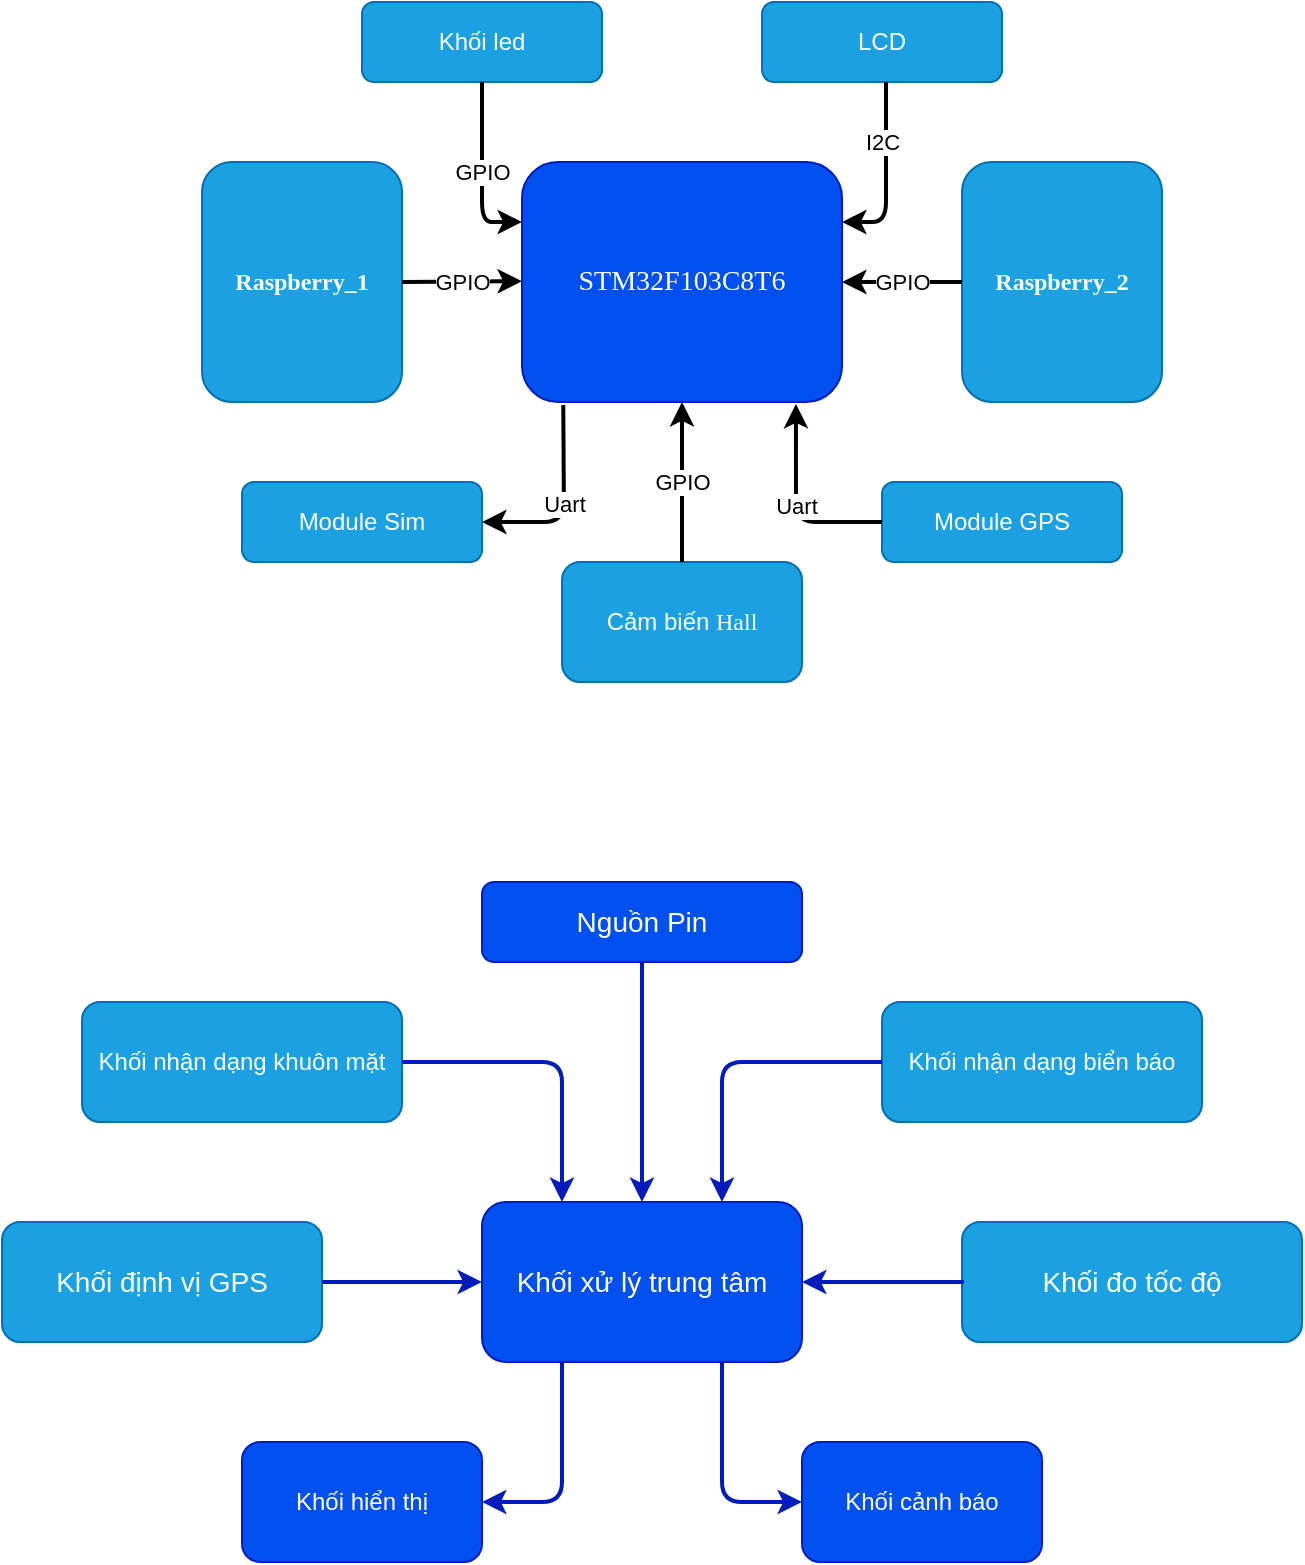 <mxfile version="14.8.5" type="github" pages="4">
  <diagram id="9qe1KoFlNiDRj9Q3gKfL" name="Page-1">
    <mxGraphModel dx="1006" dy="506" grid="0" gridSize="10" guides="1" tooltips="1" connect="1" arrows="1" fold="1" page="1" pageScale="1" pageWidth="850" pageHeight="1100" math="0" shadow="0">
      <root>
        <mxCell id="0" />
        <mxCell id="1" parent="0" />
        <mxCell id="V_kkH72xgpmKXkQYjctT-2" value="&lt;font style=&quot;font-size: 14px&quot;&gt;Nguồn Pin&lt;/font&gt;" style="rounded=1;whiteSpace=wrap;html=1;fillColor=#0050ef;strokeColor=#001DBC;fontColor=#ffffff;" parent="1" vertex="1">
          <mxGeometry x="320" y="520" width="160" height="40" as="geometry" />
        </mxCell>
        <mxCell id="V_kkH72xgpmKXkQYjctT-3" value="&lt;font style=&quot;font-size: 14px&quot;&gt;Khối xử lý &lt;font style=&quot;font-size: 14px&quot;&gt;trung &lt;/font&gt;tâm&lt;/font&gt;" style="rounded=1;whiteSpace=wrap;html=1;fillColor=#0050ef;strokeColor=#001DBC;fontColor=#ffffff;" parent="1" vertex="1">
          <mxGeometry x="320" y="680" width="160" height="80" as="geometry" />
        </mxCell>
        <mxCell id="V_kkH72xgpmKXkQYjctT-4" value="Khối nhận dạng biển báo" style="rounded=1;whiteSpace=wrap;html=1;fillColor=#1ba1e2;strokeColor=#006EAF;fontColor=#ffffff;" parent="1" vertex="1">
          <mxGeometry x="520" y="580" width="160" height="60" as="geometry" />
        </mxCell>
        <mxCell id="V_kkH72xgpmKXkQYjctT-5" value="Khối nhận dạng khuôn mặt" style="rounded=1;whiteSpace=wrap;html=1;fillColor=#1ba1e2;strokeColor=#006EAF;fontColor=#ffffff;" parent="1" vertex="1">
          <mxGeometry x="120" y="580" width="160" height="60" as="geometry" />
        </mxCell>
        <mxCell id="V_kkH72xgpmKXkQYjctT-6" value="&lt;font style=&quot;font-size: 14px&quot;&gt;Khối định vị GPS&lt;/font&gt;" style="rounded=1;whiteSpace=wrap;html=1;fillColor=#1ba1e2;strokeColor=#006EAF;fontColor=#ffffff;" parent="1" vertex="1">
          <mxGeometry x="80" y="690" width="160" height="60" as="geometry" />
        </mxCell>
        <mxCell id="V_kkH72xgpmKXkQYjctT-7" value="&lt;font style=&quot;font-size: 14px&quot;&gt;Khối đo &lt;font style=&quot;font-size: 14px&quot;&gt;tốc &lt;/font&gt;độ&lt;/font&gt;" style="rounded=1;whiteSpace=wrap;html=1;fillColor=#1ba1e2;strokeColor=#006EAF;fontColor=#ffffff;" parent="1" vertex="1">
          <mxGeometry x="560" y="690" width="170" height="60" as="geometry" />
        </mxCell>
        <mxCell id="V_kkH72xgpmKXkQYjctT-8" value="" style="endArrow=classic;html=1;fillColor=#0050ef;strokeColor=#001DBC;strokeWidth=2;entryX=0.5;entryY=0;entryDx=0;entryDy=0;exitX=0.5;exitY=1;exitDx=0;exitDy=0;" parent="1" source="V_kkH72xgpmKXkQYjctT-2" target="V_kkH72xgpmKXkQYjctT-3" edge="1">
          <mxGeometry width="50" height="50" relative="1" as="geometry">
            <mxPoint x="375" y="640" as="sourcePoint" />
            <mxPoint x="425" y="590" as="targetPoint" />
          </mxGeometry>
        </mxCell>
        <mxCell id="V_kkH72xgpmKXkQYjctT-10" value="" style="edgeStyle=segmentEdgeStyle;endArrow=classic;html=1;strokeWidth=2;fillColor=#0050ef;strokeColor=#001DBC;entryX=0.25;entryY=0;entryDx=0;entryDy=0;exitX=1;exitY=0.5;exitDx=0;exitDy=0;" parent="1" source="V_kkH72xgpmKXkQYjctT-5" target="V_kkH72xgpmKXkQYjctT-3" edge="1">
          <mxGeometry width="50" height="50" relative="1" as="geometry">
            <mxPoint x="290" y="630" as="sourcePoint" />
            <mxPoint x="340" y="580" as="targetPoint" />
            <Array as="points">
              <mxPoint x="360" y="610" />
            </Array>
          </mxGeometry>
        </mxCell>
        <mxCell id="V_kkH72xgpmKXkQYjctT-11" value="" style="edgeStyle=segmentEdgeStyle;endArrow=classic;html=1;strokeWidth=2;fillColor=#0050ef;strokeColor=#001DBC;entryX=0.75;entryY=0;entryDx=0;entryDy=0;exitX=0;exitY=0.5;exitDx=0;exitDy=0;" parent="1" source="V_kkH72xgpmKXkQYjctT-4" target="V_kkH72xgpmKXkQYjctT-3" edge="1">
          <mxGeometry width="50" height="50" relative="1" as="geometry">
            <mxPoint x="420" y="609.5" as="sourcePoint" />
            <mxPoint x="420" y="609.5" as="targetPoint" />
            <Array as="points">
              <mxPoint x="440" y="610" />
            </Array>
          </mxGeometry>
        </mxCell>
        <mxCell id="V_kkH72xgpmKXkQYjctT-19" value="" style="endArrow=classic;html=1;strokeWidth=2;entryX=0;entryY=0.5;entryDx=0;entryDy=0;fillColor=#0050ef;strokeColor=#001DBC;" parent="1" target="V_kkH72xgpmKXkQYjctT-3" edge="1">
          <mxGeometry width="50" height="50" relative="1" as="geometry">
            <mxPoint x="240" y="720" as="sourcePoint" />
            <mxPoint x="280" y="790" as="targetPoint" />
          </mxGeometry>
        </mxCell>
        <mxCell id="V_kkH72xgpmKXkQYjctT-20" value="" style="endArrow=classic;html=1;strokeWidth=2;entryX=1;entryY=0.5;entryDx=0;entryDy=0;fillColor=#0050ef;strokeColor=#001DBC;" parent="1" target="V_kkH72xgpmKXkQYjctT-3" edge="1">
          <mxGeometry width="50" height="50" relative="1" as="geometry">
            <mxPoint x="561" y="720" as="sourcePoint" />
            <mxPoint x="400" y="690" as="targetPoint" />
          </mxGeometry>
        </mxCell>
        <mxCell id="V_kkH72xgpmKXkQYjctT-21" value="Khối hiển thị" style="rounded=1;whiteSpace=wrap;html=1;fillColor=#0050ef;strokeColor=#001DBC;fontColor=#ffffff;" parent="1" vertex="1">
          <mxGeometry x="200" y="800" width="120" height="60" as="geometry" />
        </mxCell>
        <mxCell id="V_kkH72xgpmKXkQYjctT-22" value="Khối cảnh báo" style="rounded=1;whiteSpace=wrap;html=1;fillColor=#0050ef;strokeColor=#001DBC;fontColor=#ffffff;" parent="1" vertex="1">
          <mxGeometry x="480" y="800" width="120" height="60" as="geometry" />
        </mxCell>
        <mxCell id="V_kkH72xgpmKXkQYjctT-23" value="" style="edgeStyle=segmentEdgeStyle;endArrow=classic;html=1;strokeWidth=2;exitX=0.25;exitY=1;exitDx=0;exitDy=0;fillColor=#0050ef;strokeColor=#001DBC;entryX=1;entryY=0.5;entryDx=0;entryDy=0;" parent="1" source="V_kkH72xgpmKXkQYjctT-3" target="V_kkH72xgpmKXkQYjctT-21" edge="1">
          <mxGeometry width="50" height="50" relative="1" as="geometry">
            <mxPoint x="340" y="820" as="sourcePoint" />
            <mxPoint x="320" y="850" as="targetPoint" />
            <Array as="points">
              <mxPoint x="360" y="830" />
            </Array>
          </mxGeometry>
        </mxCell>
        <mxCell id="V_kkH72xgpmKXkQYjctT-24" value="" style="edgeStyle=segmentEdgeStyle;endArrow=classic;html=1;strokeWidth=2;exitX=0.25;exitY=1;exitDx=0;exitDy=0;fillColor=#0050ef;strokeColor=#001DBC;entryX=0;entryY=0.5;entryDx=0;entryDy=0;" parent="1" target="V_kkH72xgpmKXkQYjctT-22" edge="1">
          <mxGeometry width="50" height="50" relative="1" as="geometry">
            <mxPoint x="440" y="760" as="sourcePoint" />
            <mxPoint x="400" y="850" as="targetPoint" />
            <Array as="points">
              <mxPoint x="440" y="830" />
            </Array>
          </mxGeometry>
        </mxCell>
        <mxCell id="V_kkH72xgpmKXkQYjctT-33" value="&lt;font style=&quot;font-size: 14px&quot; face=&quot;Times New Roman&quot;&gt;STM32F103C8T6&lt;/font&gt;" style="rounded=1;whiteSpace=wrap;html=1;fillColor=#0050ef;strokeColor=#001DBC;fontColor=#ffffff;" parent="1" vertex="1">
          <mxGeometry x="340" y="160" width="160" height="120" as="geometry" />
        </mxCell>
        <mxCell id="V_kkH72xgpmKXkQYjctT-92" value="&lt;b&gt;&lt;font face=&quot;Times New Roman&quot; color=&quot;#FFFFFF&quot;&gt;Raspberry_1&lt;/font&gt;&lt;/b&gt;" style="rounded=1;whiteSpace=wrap;html=1;fillColor=#1ba1e2;strokeColor=#006EAF;fontColor=#ffffff;" parent="1" vertex="1">
          <mxGeometry x="180" y="160" width="100" height="120" as="geometry" />
        </mxCell>
        <mxCell id="V_kkH72xgpmKXkQYjctT-93" value="&lt;b&gt;&lt;font face=&quot;Times New Roman&quot; color=&quot;#FFFFFF&quot;&gt;Raspberry_2&lt;/font&gt;&lt;/b&gt;" style="rounded=1;whiteSpace=wrap;html=1;fillColor=#1ba1e2;strokeColor=#006EAF;fontColor=#ffffff;" parent="1" vertex="1">
          <mxGeometry x="560" y="160" width="100" height="120" as="geometry" />
        </mxCell>
        <mxCell id="V_kkH72xgpmKXkQYjctT-94" value="" style="endArrow=classic;html=1;strokeColor=#000000;strokeWidth=2;" parent="1" edge="1">
          <mxGeometry relative="1" as="geometry">
            <mxPoint x="280" y="220" as="sourcePoint" />
            <mxPoint x="340" y="219.58" as="targetPoint" />
          </mxGeometry>
        </mxCell>
        <mxCell id="V_kkH72xgpmKXkQYjctT-95" value="&lt;div&gt;GPIO&lt;/div&gt;" style="edgeLabel;resizable=0;html=1;align=center;verticalAlign=middle;" parent="V_kkH72xgpmKXkQYjctT-94" connectable="0" vertex="1">
          <mxGeometry relative="1" as="geometry" />
        </mxCell>
        <mxCell id="V_kkH72xgpmKXkQYjctT-97" value="" style="endArrow=classic;html=1;strokeColor=#000000;strokeWidth=2;entryX=1;entryY=0.5;entryDx=0;entryDy=0;exitX=0;exitY=0.5;exitDx=0;exitDy=0;" parent="1" source="V_kkH72xgpmKXkQYjctT-93" target="V_kkH72xgpmKXkQYjctT-33" edge="1">
          <mxGeometry relative="1" as="geometry">
            <mxPoint x="360" y="140" as="sourcePoint" />
            <mxPoint x="460" y="140" as="targetPoint" />
          </mxGeometry>
        </mxCell>
        <mxCell id="V_kkH72xgpmKXkQYjctT-98" value="GPIO" style="edgeLabel;resizable=0;html=1;align=center;verticalAlign=middle;" parent="V_kkH72xgpmKXkQYjctT-97" connectable="0" vertex="1">
          <mxGeometry relative="1" as="geometry" />
        </mxCell>
        <mxCell id="V_kkH72xgpmKXkQYjctT-99" value="Module Sim" style="rounded=1;whiteSpace=wrap;html=1;fillColor=#1ba1e2;strokeColor=#006EAF;fontColor=#ffffff;" parent="1" vertex="1">
          <mxGeometry x="200" y="320" width="120" height="40" as="geometry" />
        </mxCell>
        <mxCell id="V_kkH72xgpmKXkQYjctT-100" value="Module GPS" style="rounded=1;whiteSpace=wrap;html=1;fillColor=#1ba1e2;strokeColor=#006EAF;fontColor=#ffffff;" parent="1" vertex="1">
          <mxGeometry x="520" y="320" width="120" height="40" as="geometry" />
        </mxCell>
        <mxCell id="V_kkH72xgpmKXkQYjctT-101" value="" style="endArrow=classic;html=1;strokeColor=#000000;strokeWidth=2;entryX=1;entryY=0.5;entryDx=0;entryDy=0;exitX=0.129;exitY=1.013;exitDx=0;exitDy=0;exitPerimeter=0;" parent="1" source="V_kkH72xgpmKXkQYjctT-33" target="V_kkH72xgpmKXkQYjctT-99" edge="1">
          <mxGeometry relative="1" as="geometry">
            <mxPoint x="360" y="290" as="sourcePoint" />
            <mxPoint x="460" y="290" as="targetPoint" />
            <Array as="points">
              <mxPoint x="361" y="340" />
            </Array>
          </mxGeometry>
        </mxCell>
        <mxCell id="V_kkH72xgpmKXkQYjctT-102" value="Uart" style="edgeLabel;resizable=0;html=1;align=center;verticalAlign=middle;" parent="V_kkH72xgpmKXkQYjctT-101" connectable="0" vertex="1">
          <mxGeometry relative="1" as="geometry" />
        </mxCell>
        <mxCell id="V_kkH72xgpmKXkQYjctT-106" value="" style="endArrow=classic;html=1;strokeColor=#000000;strokeWidth=2;entryX=0.856;entryY=1.008;entryDx=0;entryDy=0;entryPerimeter=0;exitX=0;exitY=0.5;exitDx=0;exitDy=0;" parent="1" source="V_kkH72xgpmKXkQYjctT-100" target="V_kkH72xgpmKXkQYjctT-33" edge="1">
          <mxGeometry relative="1" as="geometry">
            <mxPoint x="400" y="320" as="sourcePoint" />
            <mxPoint x="500" y="320" as="targetPoint" />
            <Array as="points">
              <mxPoint x="477" y="340" />
            </Array>
          </mxGeometry>
        </mxCell>
        <mxCell id="V_kkH72xgpmKXkQYjctT-107" value="Uart" style="edgeLabel;resizable=0;html=1;align=center;verticalAlign=middle;" parent="V_kkH72xgpmKXkQYjctT-106" connectable="0" vertex="1">
          <mxGeometry relative="1" as="geometry" />
        </mxCell>
        <mxCell id="V_kkH72xgpmKXkQYjctT-109" value="Cảm biến &lt;font face=&quot;Times New Roman&quot;&gt;Hall&lt;/font&gt;" style="rounded=1;whiteSpace=wrap;html=1;fillColor=#1ba1e2;strokeColor=#006EAF;fontColor=#ffffff;" parent="1" vertex="1">
          <mxGeometry x="360" y="360" width="120" height="60" as="geometry" />
        </mxCell>
        <mxCell id="V_kkH72xgpmKXkQYjctT-114" value="" style="endArrow=classic;html=1;strokeColor=#000000;strokeWidth=2;entryX=0.5;entryY=1;entryDx=0;entryDy=0;exitX=0.5;exitY=0;exitDx=0;exitDy=0;" parent="1" source="V_kkH72xgpmKXkQYjctT-109" target="V_kkH72xgpmKXkQYjctT-33" edge="1">
          <mxGeometry relative="1" as="geometry">
            <mxPoint x="350" y="310" as="sourcePoint" />
            <mxPoint x="450" y="310" as="targetPoint" />
          </mxGeometry>
        </mxCell>
        <mxCell id="V_kkH72xgpmKXkQYjctT-115" value="&lt;div&gt;GPIO&lt;/div&gt;" style="edgeLabel;resizable=0;html=1;align=center;verticalAlign=middle;" parent="V_kkH72xgpmKXkQYjctT-114" connectable="0" vertex="1">
          <mxGeometry relative="1" as="geometry" />
        </mxCell>
        <mxCell id="V_kkH72xgpmKXkQYjctT-116" value="LCD" style="rounded=1;whiteSpace=wrap;html=1;fillColor=#1ba1e2;strokeColor=#006EAF;fontColor=#ffffff;" parent="1" vertex="1">
          <mxGeometry x="460" y="80" width="120" height="40" as="geometry" />
        </mxCell>
        <mxCell id="V_kkH72xgpmKXkQYjctT-117" value="Khối led" style="rounded=1;whiteSpace=wrap;html=1;fillColor=#1ba1e2;strokeColor=#006EAF;fontColor=#ffffff;" parent="1" vertex="1">
          <mxGeometry x="260" y="80" width="120" height="40" as="geometry" />
        </mxCell>
        <mxCell id="V_kkH72xgpmKXkQYjctT-118" value="" style="endArrow=classic;html=1;strokeColor=#000000;strokeWidth=2;entryX=1;entryY=0.25;entryDx=0;entryDy=0;" parent="1" target="V_kkH72xgpmKXkQYjctT-33" edge="1">
          <mxGeometry relative="1" as="geometry">
            <mxPoint x="522" y="120" as="sourcePoint" />
            <mxPoint x="520" y="150" as="targetPoint" />
            <Array as="points">
              <mxPoint x="522" y="190" />
            </Array>
          </mxGeometry>
        </mxCell>
        <mxCell id="V_kkH72xgpmKXkQYjctT-119" value="I2C" style="edgeLabel;resizable=0;html=1;align=center;verticalAlign=middle;" parent="V_kkH72xgpmKXkQYjctT-118" connectable="0" vertex="1">
          <mxGeometry relative="1" as="geometry">
            <mxPoint x="-1.88" y="-15.85" as="offset" />
          </mxGeometry>
        </mxCell>
        <mxCell id="V_kkH72xgpmKXkQYjctT-120" value="" style="endArrow=classic;html=1;strokeColor=#000000;strokeWidth=2;exitX=0.5;exitY=1;exitDx=0;exitDy=0;entryX=0;entryY=0.25;entryDx=0;entryDy=0;entryPerimeter=0;" parent="1" source="V_kkH72xgpmKXkQYjctT-117" target="V_kkH72xgpmKXkQYjctT-33" edge="1">
          <mxGeometry relative="1" as="geometry">
            <mxPoint x="240" y="200" as="sourcePoint" />
            <mxPoint x="340" y="200" as="targetPoint" />
            <Array as="points">
              <mxPoint x="320" y="190" />
              <mxPoint x="330" y="190" />
            </Array>
          </mxGeometry>
        </mxCell>
        <mxCell id="V_kkH72xgpmKXkQYjctT-121" value="GPIO" style="edgeLabel;resizable=0;html=1;align=center;verticalAlign=middle;" parent="V_kkH72xgpmKXkQYjctT-120" connectable="0" vertex="1">
          <mxGeometry relative="1" as="geometry" />
        </mxCell>
      </root>
    </mxGraphModel>
  </diagram>
  <diagram id="DRSufnUlbqV0O_ohqXF0" name="Page-2">
    <mxGraphModel dx="1006" dy="506" grid="0" gridSize="10" guides="1" tooltips="1" connect="1" arrows="1" fold="1" page="1" pageScale="1" pageWidth="850" pageHeight="1100" math="0" shadow="0">
      <root>
        <mxCell id="-PCoeMqfJSXNTerW2Fz0-0" />
        <mxCell id="-PCoeMqfJSXNTerW2Fz0-1" parent="-PCoeMqfJSXNTerW2Fz0-0" />
        <mxCell id="-PCoeMqfJSXNTerW2Fz0-2" value="&lt;b style=&quot;font-size: 14px&quot;&gt;Start&lt;/b&gt;" style="ellipse;whiteSpace=wrap;html=1;fillColor=#0050ef;strokeColor=#001DBC;fontColor=#ffffff;" parent="-PCoeMqfJSXNTerW2Fz0-1" vertex="1">
          <mxGeometry x="92" y="22" width="160" height="60" as="geometry" />
        </mxCell>
        <mxCell id="-PCoeMqfJSXNTerW2Fz0-3" value="" style="endArrow=classic;html=1;exitX=0.5;exitY=1;exitDx=0;exitDy=0;strokeWidth=2;entryX=0.5;entryY=0;entryDx=0;entryDy=0;" parent="-PCoeMqfJSXNTerW2Fz0-1" source="-PCoeMqfJSXNTerW2Fz0-2" target="-PCoeMqfJSXNTerW2Fz0-4" edge="1">
          <mxGeometry width="50" height="50" relative="1" as="geometry">
            <mxPoint x="142" y="152" as="sourcePoint" />
            <mxPoint x="172" y="122" as="targetPoint" />
          </mxGeometry>
        </mxCell>
        <mxCell id="-PCoeMqfJSXNTerW2Fz0-4" value="&lt;b&gt;&lt;font style=&quot;font-size: 12px&quot;&gt;Load file model&lt;/font&gt;&lt;/b&gt;" style="rounded=0;whiteSpace=wrap;html=1;fillColor=#1ba1e2;strokeColor=#006EAF;fontColor=#ffffff;" parent="-PCoeMqfJSXNTerW2Fz0-1" vertex="1">
          <mxGeometry x="112" y="110" width="120" height="52" as="geometry" />
        </mxCell>
        <mxCell id="-PCoeMqfJSXNTerW2Fz0-5" value="" style="endArrow=classic;html=1;exitX=0.5;exitY=1;exitDx=0;exitDy=0;strokeWidth=2;" parent="-PCoeMqfJSXNTerW2Fz0-1" source="-PCoeMqfJSXNTerW2Fz0-4" target="-PCoeMqfJSXNTerW2Fz0-6" edge="1">
          <mxGeometry width="50" height="50" relative="1" as="geometry">
            <mxPoint x="12" y="152" as="sourcePoint" />
            <mxPoint x="172" y="202" as="targetPoint" />
          </mxGeometry>
        </mxCell>
        <mxCell id="-PCoeMqfJSXNTerW2Fz0-6" value="&lt;font size=&quot;1&quot;&gt;&lt;b style=&quot;font-size: 12px&quot;&gt;Thu ảnh đầu vào&lt;/b&gt;&lt;/font&gt;" style="rounded=0;whiteSpace=wrap;html=1;fillColor=#1ba1e2;strokeColor=#006EAF;fontColor=#ffffff;" parent="-PCoeMqfJSXNTerW2Fz0-1" vertex="1">
          <mxGeometry x="112" y="202" width="120" height="40" as="geometry" />
        </mxCell>
        <mxCell id="-PCoeMqfJSXNTerW2Fz0-7" value="" style="endArrow=classic;html=1;exitX=0.5;exitY=1;exitDx=0;exitDy=0;strokeWidth=2;" parent="-PCoeMqfJSXNTerW2Fz0-1" source="-PCoeMqfJSXNTerW2Fz0-6" edge="1">
          <mxGeometry width="50" height="50" relative="1" as="geometry">
            <mxPoint x="132" y="342" as="sourcePoint" />
            <mxPoint x="172" y="269" as="targetPoint" />
          </mxGeometry>
        </mxCell>
        <mxCell id="-PCoeMqfJSXNTerW2Fz0-8" value="&lt;font style=&quot;font-size: 12px&quot;&gt;&lt;b&gt;Tiền xử lý ảnh :&lt;br&gt;-Lọc nhiễu&lt;br&gt;-Chuyển ảnh từ RGB sang Gray&lt;br&gt;-Chỉnh sửa độ sáng&lt;br&gt;-Resize ảnh&lt;br&gt;&lt;/b&gt;&lt;/font&gt;" style="rounded=0;whiteSpace=wrap;html=1;fillColor=#1ba1e2;strokeColor=#006EAF;fontColor=#ffffff;" parent="-PCoeMqfJSXNTerW2Fz0-1" vertex="1">
          <mxGeometry x="72" y="268" width="200" height="90" as="geometry" />
        </mxCell>
        <mxCell id="-PCoeMqfJSXNTerW2Fz0-9" value="" style="endArrow=classic;html=1;exitX=0.5;exitY=1;exitDx=0;exitDy=0;strokeWidth=2;" parent="-PCoeMqfJSXNTerW2Fz0-1" source="-PCoeMqfJSXNTerW2Fz0-8" edge="1">
          <mxGeometry width="50" height="50" relative="1" as="geometry">
            <mxPoint x="122" y="372" as="sourcePoint" />
            <mxPoint x="172" y="387" as="targetPoint" />
          </mxGeometry>
        </mxCell>
        <mxCell id="-PCoeMqfJSXNTerW2Fz0-10" value="&lt;b&gt;Phát hiện khuôn mặt bằng Haar Cascade&lt;/b&gt;" style="rounded=0;whiteSpace=wrap;html=1;fillColor=#1ba1e2;strokeColor=#006EAF;fontColor=#ffffff;" parent="-PCoeMqfJSXNTerW2Fz0-1" vertex="1">
          <mxGeometry x="102" y="387" width="140" height="72" as="geometry" />
        </mxCell>
        <mxCell id="-PCoeMqfJSXNTerW2Fz0-11" value="&lt;b&gt;Phát hiện được &lt;br&gt;khuôn mặt ?&lt;/b&gt;" style="rhombus;whiteSpace=wrap;html=1;fillColor=#1ba1e2;strokeColor=#006EAF;fontColor=#ffffff;" parent="-PCoeMqfJSXNTerW2Fz0-1" vertex="1">
          <mxGeometry x="107" y="485" width="130" height="80" as="geometry" />
        </mxCell>
        <mxCell id="-PCoeMqfJSXNTerW2Fz0-12" value="" style="endArrow=classic;html=1;exitX=0.5;exitY=1;exitDx=0;exitDy=0;entryX=0.5;entryY=0;entryDx=0;entryDy=0;strokeWidth=2;" parent="-PCoeMqfJSXNTerW2Fz0-1" source="-PCoeMqfJSXNTerW2Fz0-10" target="-PCoeMqfJSXNTerW2Fz0-11" edge="1">
          <mxGeometry width="50" height="50" relative="1" as="geometry">
            <mxPoint x="122" y="412" as="sourcePoint" />
            <mxPoint x="172" y="362" as="targetPoint" />
          </mxGeometry>
        </mxCell>
        <mxCell id="-PCoeMqfJSXNTerW2Fz0-14" value="" style="edgeStyle=elbowEdgeStyle;elbow=horizontal;endArrow=classic;html=1;exitX=1;exitY=0.5;exitDx=0;exitDy=0;strokeWidth=2;" parent="-PCoeMqfJSXNTerW2Fz0-1" source="-PCoeMqfJSXNTerW2Fz0-11" edge="1">
          <mxGeometry width="50" height="50" relative="1" as="geometry">
            <mxPoint x="402" y="482" as="sourcePoint" />
            <mxPoint x="172" y="182" as="targetPoint" />
            <Array as="points">
              <mxPoint x="312" y="222" />
              <mxPoint x="312" y="492" />
            </Array>
          </mxGeometry>
        </mxCell>
        <mxCell id="-PCoeMqfJSXNTerW2Fz0-17" value="No" style="edgeLabel;html=1;align=center;verticalAlign=middle;resizable=0;points=[];" parent="-PCoeMqfJSXNTerW2Fz0-14" vertex="1" connectable="0">
          <mxGeometry x="-0.868" y="1" relative="1" as="geometry">
            <mxPoint as="offset" />
          </mxGeometry>
        </mxCell>
        <mxCell id="-PCoeMqfJSXNTerW2Fz0-19" value="&lt;b&gt;Nhận dạng khuôn mặt dựa trên file Model FaceNet&lt;br&gt;&lt;/b&gt;" style="rounded=0;whiteSpace=wrap;html=1;fillColor=#1ba1e2;strokeColor=#006EAF;fontColor=#ffffff;strokeWidth=1;" parent="-PCoeMqfJSXNTerW2Fz0-1" vertex="1">
          <mxGeometry x="92" y="602" width="160" height="60" as="geometry" />
        </mxCell>
        <mxCell id="-PCoeMqfJSXNTerW2Fz0-21" value="" style="endArrow=classic;html=1;strokeWidth=2;exitX=0.5;exitY=1;exitDx=0;exitDy=0;" parent="-PCoeMqfJSXNTerW2Fz0-1" source="-PCoeMqfJSXNTerW2Fz0-11" edge="1">
          <mxGeometry width="50" height="50" relative="1" as="geometry">
            <mxPoint x="112" y="512" as="sourcePoint" />
            <mxPoint x="172" y="600" as="targetPoint" />
          </mxGeometry>
        </mxCell>
        <mxCell id="-PCoeMqfJSXNTerW2Fz0-23" value="Yes" style="edgeLabel;html=1;align=center;verticalAlign=middle;resizable=0;points=[];" parent="-PCoeMqfJSXNTerW2Fz0-21" vertex="1" connectable="0">
          <mxGeometry x="-0.365" relative="1" as="geometry">
            <mxPoint as="offset" />
          </mxGeometry>
        </mxCell>
        <mxCell id="-PCoeMqfJSXNTerW2Fz0-24" value="" style="endArrow=classic;html=1;strokeWidth=2;exitX=0.5;exitY=1;exitDx=0;exitDy=0;" parent="-PCoeMqfJSXNTerW2Fz0-1" source="-PCoeMqfJSXNTerW2Fz0-19" edge="1">
          <mxGeometry width="50" height="50" relative="1" as="geometry">
            <mxPoint x="132" y="702" as="sourcePoint" />
            <mxPoint x="172" y="690" as="targetPoint" />
          </mxGeometry>
        </mxCell>
        <mxCell id="-PCoeMqfJSXNTerW2Fz0-27" value="&lt;b&gt;Gửi tín hiệu về bộ xử lý trung tâm&lt;/b&gt;" style="rounded=0;whiteSpace=wrap;html=1;strokeWidth=1;fillColor=#1ba1e2;strokeColor=#006EAF;fontColor=#ffffff;" parent="-PCoeMqfJSXNTerW2Fz0-1" vertex="1">
          <mxGeometry x="97" y="880" width="153" height="60" as="geometry" />
        </mxCell>
        <mxCell id="-PCoeMqfJSXNTerW2Fz0-28" value="" style="edgeStyle=elbowEdgeStyle;elbow=horizontal;endArrow=classic;html=1;strokeWidth=2;exitX=0;exitY=0.5;exitDx=0;exitDy=0;" parent="-PCoeMqfJSXNTerW2Fz0-1" source="-PCoeMqfJSXNTerW2Fz0-27" edge="1">
          <mxGeometry width="50" height="50" relative="1" as="geometry">
            <mxPoint x="2" y="842" as="sourcePoint" />
            <mxPoint x="172" y="182" as="targetPoint" />
            <Array as="points">
              <mxPoint x="52" y="822" />
            </Array>
          </mxGeometry>
        </mxCell>
        <mxCell id="3ktGh9wbNqbARYxelKdI-0" value="&lt;b&gt;Tập dữ liệu&lt;/b&gt;" style="shape=process;whiteSpace=wrap;html=1;backgroundOutline=1;strokeWidth=1;fillColor=#0050ef;strokeColor=#001DBC;fontColor=#ffffff;" parent="-PCoeMqfJSXNTerW2Fz0-1" vertex="1">
          <mxGeometry x="620" y="162" width="120" height="60" as="geometry" />
        </mxCell>
        <mxCell id="3ktGh9wbNqbARYxelKdI-2" value="&lt;b&gt;Tiền xử lý :&lt;br&gt;-Lọc ảnh&lt;br&gt;-Chuyển ảnh từ RGB sang Gray&lt;br&gt;-Resize ảnh&lt;br&gt;&lt;/b&gt;" style="rounded=0;whiteSpace=wrap;html=1;strokeWidth=1;fillColor=#1ba1e2;strokeColor=#006EAF;fontColor=#ffffff;" parent="-PCoeMqfJSXNTerW2Fz0-1" vertex="1">
          <mxGeometry x="585" y="250" width="190" height="70" as="geometry" />
        </mxCell>
        <mxCell id="3ktGh9wbNqbARYxelKdI-3" value="" style="endArrow=classic;html=1;strokeWidth=2;" parent="-PCoeMqfJSXNTerW2Fz0-1" source="3ktGh9wbNqbARYxelKdI-0" edge="1">
          <mxGeometry width="50" height="50" relative="1" as="geometry">
            <mxPoint x="630" y="302" as="sourcePoint" />
            <mxPoint x="680" y="250" as="targetPoint" />
            <Array as="points">
              <mxPoint x="680" y="250" />
            </Array>
          </mxGeometry>
        </mxCell>
        <mxCell id="3ktGh9wbNqbARYxelKdI-4" value="" style="endArrow=classic;html=1;strokeWidth=2;exitX=0.5;exitY=1;exitDx=0;exitDy=0;" parent="-PCoeMqfJSXNTerW2Fz0-1" source="3ktGh9wbNqbARYxelKdI-2" edge="1">
          <mxGeometry width="50" height="50" relative="1" as="geometry">
            <mxPoint x="630" y="332" as="sourcePoint" />
            <mxPoint x="680" y="360" as="targetPoint" />
          </mxGeometry>
        </mxCell>
        <mxCell id="3ktGh9wbNqbARYxelKdI-5" value="&lt;b&gt;Đưa dữ liệu vào mạng FaceNet và tiến hành quá trình Pre-trained&lt;br&gt;&lt;/b&gt;" style="rounded=0;whiteSpace=wrap;html=1;strokeWidth=1;fillColor=#1ba1e2;strokeColor=#006EAF;fontColor=#ffffff;" parent="-PCoeMqfJSXNTerW2Fz0-1" vertex="1">
          <mxGeometry x="580" y="360" width="200" height="60" as="geometry" />
        </mxCell>
        <mxCell id="3ktGh9wbNqbARYxelKdI-9" value="&lt;b&gt;Khởi tạo môi trường và Tải file pre-trained FaceNet&lt;/b&gt;" style="ellipse;whiteSpace=wrap;html=1;strokeWidth=1;fillColor=#1ba1e2;strokeColor=#006EAF;fontColor=#ffffff;" parent="-PCoeMqfJSXNTerW2Fz0-1" vertex="1">
          <mxGeometry x="600" y="42" width="160" height="80" as="geometry" />
        </mxCell>
        <mxCell id="3ktGh9wbNqbARYxelKdI-10" value="" style="endArrow=classic;html=1;strokeWidth=2;entryX=0.5;entryY=0;entryDx=0;entryDy=0;exitX=0.5;exitY=1;exitDx=0;exitDy=0;" parent="-PCoeMqfJSXNTerW2Fz0-1" source="3ktGh9wbNqbARYxelKdI-9" target="3ktGh9wbNqbARYxelKdI-0" edge="1">
          <mxGeometry width="50" height="50" relative="1" as="geometry">
            <mxPoint x="630" y="180" as="sourcePoint" />
            <mxPoint x="680" y="130" as="targetPoint" />
          </mxGeometry>
        </mxCell>
        <mxCell id="3ktGh9wbNqbARYxelKdI-11" value="" style="endArrow=classic;html=1;strokeWidth=2;exitX=0.5;exitY=1;exitDx=0;exitDy=0;" parent="-PCoeMqfJSXNTerW2Fz0-1" source="3ktGh9wbNqbARYxelKdI-5" edge="1">
          <mxGeometry width="50" height="50" relative="1" as="geometry">
            <mxPoint x="670" y="530" as="sourcePoint" />
            <mxPoint x="680" y="450" as="targetPoint" />
          </mxGeometry>
        </mxCell>
        <mxCell id="3ktGh9wbNqbARYxelKdI-12" value="&lt;b&gt;Huấn luyện&lt;/b&gt;" style="rounded=0;whiteSpace=wrap;html=1;strokeWidth=1;fillColor=#1ba1e2;strokeColor=#006EAF;fontColor=#ffffff;" parent="-PCoeMqfJSXNTerW2Fz0-1" vertex="1">
          <mxGeometry x="630" y="450" width="100" height="40" as="geometry" />
        </mxCell>
        <mxCell id="3ktGh9wbNqbARYxelKdI-13" value="" style="endArrow=classic;html=1;strokeWidth=2;exitX=0.5;exitY=1;exitDx=0;exitDy=0;" parent="-PCoeMqfJSXNTerW2Fz0-1" source="3ktGh9wbNqbARYxelKdI-12" edge="1">
          <mxGeometry width="50" height="50" relative="1" as="geometry">
            <mxPoint x="670" y="440" as="sourcePoint" />
            <mxPoint x="680" y="520" as="targetPoint" />
          </mxGeometry>
        </mxCell>
        <mxCell id="3ktGh9wbNqbARYxelKdI-14" value="&lt;b&gt;Tập tin mô hình mới&lt;/b&gt;" style="shape=process;whiteSpace=wrap;html=1;backgroundOutline=1;strokeWidth=1;fillColor=#0050ef;strokeColor=#001DBC;fontColor=#ffffff;" parent="-PCoeMqfJSXNTerW2Fz0-1" vertex="1">
          <mxGeometry x="620" y="520" width="120" height="50" as="geometry" />
        </mxCell>
        <mxCell id="oykqOowwP_rXC6MpBzKZ-0" value="&lt;b&gt;Khuôn mặt trong tập huấn luyện ?&lt;/b&gt;" style="rhombus;whiteSpace=wrap;html=1;fillColor=#1ba1e2;strokeColor=#006EAF;fontColor=#ffffff;" parent="-PCoeMqfJSXNTerW2Fz0-1" vertex="1">
          <mxGeometry x="97" y="690" width="150" height="90" as="geometry" />
        </mxCell>
        <mxCell id="oykqOowwP_rXC6MpBzKZ-2" value="" style="endArrow=classic;html=1;exitX=1;exitY=0.5;exitDx=0;exitDy=0;" parent="-PCoeMqfJSXNTerW2Fz0-1" source="oykqOowwP_rXC6MpBzKZ-0" edge="1">
          <mxGeometry width="50" height="50" relative="1" as="geometry">
            <mxPoint x="370" y="750" as="sourcePoint" />
            <mxPoint x="280" y="735" as="targetPoint" />
          </mxGeometry>
        </mxCell>
        <mxCell id="oykqOowwP_rXC6MpBzKZ-3" value="&lt;b&gt;Nhãn = &quot;Ke Trom&quot;&lt;br&gt;Hiển thị&lt;br&gt;&lt;/b&gt;" style="rounded=0;whiteSpace=wrap;html=1;strokeWidth=1;fillColor=#1ba1e2;strokeColor=#006EAF;fontColor=#ffffff;" parent="-PCoeMqfJSXNTerW2Fz0-1" vertex="1">
          <mxGeometry x="280" y="710" width="160" height="50" as="geometry" />
        </mxCell>
        <mxCell id="oykqOowwP_rXC6MpBzKZ-4" value="No" style="text;html=1;align=center;verticalAlign=middle;resizable=0;points=[];autosize=1;strokeColor=none;" parent="-PCoeMqfJSXNTerW2Fz0-1" vertex="1">
          <mxGeometry x="235" y="710" width="30" height="20" as="geometry" />
        </mxCell>
        <mxCell id="oykqOowwP_rXC6MpBzKZ-5" value="" style="endArrow=classic;html=1;exitX=0.5;exitY=1;exitDx=0;exitDy=0;" parent="-PCoeMqfJSXNTerW2Fz0-1" source="oykqOowwP_rXC6MpBzKZ-0" edge="1">
          <mxGeometry width="50" height="50" relative="1" as="geometry">
            <mxPoint x="330" y="810" as="sourcePoint" />
            <mxPoint x="172" y="810" as="targetPoint" />
          </mxGeometry>
        </mxCell>
        <mxCell id="oykqOowwP_rXC6MpBzKZ-6" value="Yes" style="text;html=1;align=center;verticalAlign=middle;resizable=0;points=[];autosize=1;strokeColor=none;" parent="-PCoeMqfJSXNTerW2Fz0-1" vertex="1">
          <mxGeometry x="140" y="780" width="40" height="20" as="geometry" />
        </mxCell>
        <mxCell id="oykqOowwP_rXC6MpBzKZ-7" value="&lt;b&gt;Nhãn = &quot;USER&quot;&lt;br&gt;Hiển thị&lt;br&gt;&lt;/b&gt;" style="rounded=0;whiteSpace=wrap;html=1;strokeWidth=1;fillColor=#1ba1e2;strokeColor=#006EAF;fontColor=#ffffff;" parent="-PCoeMqfJSXNTerW2Fz0-1" vertex="1">
          <mxGeometry x="97" y="810" width="153" height="50" as="geometry" />
        </mxCell>
        <mxCell id="oykqOowwP_rXC6MpBzKZ-8" value="" style="endArrow=classic;html=1;exitX=0.5;exitY=1;exitDx=0;exitDy=0;" parent="-PCoeMqfJSXNTerW2Fz0-1" source="oykqOowwP_rXC6MpBzKZ-7" target="-PCoeMqfJSXNTerW2Fz0-27" edge="1">
          <mxGeometry width="50" height="50" relative="1" as="geometry">
            <mxPoint x="340" y="890" as="sourcePoint" />
            <mxPoint x="390" y="840" as="targetPoint" />
          </mxGeometry>
        </mxCell>
        <mxCell id="oykqOowwP_rXC6MpBzKZ-10" value="" style="edgeStyle=elbowEdgeStyle;elbow=horizontal;endArrow=classic;html=1;exitX=1;exitY=0.5;exitDx=0;exitDy=0;entryX=1;entryY=0.5;entryDx=0;entryDy=0;" parent="-PCoeMqfJSXNTerW2Fz0-1" source="oykqOowwP_rXC6MpBzKZ-3" target="-PCoeMqfJSXNTerW2Fz0-27" edge="1">
          <mxGeometry width="50" height="50" relative="1" as="geometry">
            <mxPoint x="380" y="850" as="sourcePoint" />
            <mxPoint x="430" y="800" as="targetPoint" />
            <Array as="points">
              <mxPoint x="460" y="820" />
            </Array>
          </mxGeometry>
        </mxCell>
      </root>
    </mxGraphModel>
  </diagram>
  <diagram id="-QYV7yvo2bI53xhuSYtu" name="Page-3">
    <mxGraphModel dx="1184" dy="595" grid="0" gridSize="10" guides="1" tooltips="1" connect="1" arrows="1" fold="1" page="1" pageScale="1" pageWidth="850" pageHeight="1100" math="0" shadow="0">
      <root>
        <mxCell id="hfYp6owV0_h_rEtpRqKY-0" />
        <mxCell id="hfYp6owV0_h_rEtpRqKY-1" parent="hfYp6owV0_h_rEtpRqKY-0" />
        <mxCell id="hfYp6owV0_h_rEtpRqKY-2" value="&lt;b&gt;Start&lt;/b&gt;" style="ellipse;whiteSpace=wrap;html=1;fillColor=#0050ef;strokeColor=#001DBC;fontColor=#ffffff;" parent="hfYp6owV0_h_rEtpRqKY-1" vertex="1">
          <mxGeometry x="59" y="80" width="120" height="40" as="geometry" />
        </mxCell>
        <mxCell id="hfYp6owV0_h_rEtpRqKY-4" value="&lt;b&gt;Khởi tạo màn hình LCD16X2&lt;/b&gt;" style="rounded=0;whiteSpace=wrap;html=1;fillColor=#1ba1e2;strokeColor=#006EAF;fontColor=#ffffff;" parent="hfYp6owV0_h_rEtpRqKY-1" vertex="1">
          <mxGeometry x="56.5" y="140" width="125" height="40" as="geometry" />
        </mxCell>
        <mxCell id="hfYp6owV0_h_rEtpRqKY-7" value="Tính toán vận tốc" style="rounded=0;whiteSpace=wrap;html=1;fillColor=#1ba1e2;strokeColor=#006EAF;fontColor=#ffffff;" parent="hfYp6owV0_h_rEtpRqKY-1" vertex="1">
          <mxGeometry x="49" y="200" width="140" height="40" as="geometry" />
        </mxCell>
        <mxCell id="hfYp6owV0_h_rEtpRqKY-10" value="" style="endArrow=classic;html=1;strokeWidth=1;exitX=0.5;exitY=1;exitDx=0;exitDy=0;entryX=0.5;entryY=0;entryDx=0;entryDy=0;" parent="hfYp6owV0_h_rEtpRqKY-1" source="hfYp6owV0_h_rEtpRqKY-2" target="hfYp6owV0_h_rEtpRqKY-4" edge="1">
          <mxGeometry width="50" height="50" relative="1" as="geometry">
            <mxPoint x="99" y="150" as="sourcePoint" />
            <mxPoint x="149" y="100" as="targetPoint" />
          </mxGeometry>
        </mxCell>
        <mxCell id="hfYp6owV0_h_rEtpRqKY-11" value="" style="endArrow=classic;html=1;strokeWidth=1;exitX=0.5;exitY=1;exitDx=0;exitDy=0;entryX=0.5;entryY=0;entryDx=0;entryDy=0;" parent="hfYp6owV0_h_rEtpRqKY-1" source="hfYp6owV0_h_rEtpRqKY-4" target="hfYp6owV0_h_rEtpRqKY-7" edge="1">
          <mxGeometry width="50" height="50" relative="1" as="geometry">
            <mxPoint x="109" y="200" as="sourcePoint" />
            <mxPoint x="159" y="150" as="targetPoint" />
          </mxGeometry>
        </mxCell>
        <mxCell id="hfYp6owV0_h_rEtpRqKY-12" value="" style="endArrow=classic;html=1;strokeWidth=1;exitX=0.5;exitY=1;exitDx=0;exitDy=0;" parent="hfYp6owV0_h_rEtpRqKY-1" source="hfYp6owV0_h_rEtpRqKY-7" edge="1">
          <mxGeometry width="50" height="50" relative="1" as="geometry">
            <mxPoint x="109" y="190" as="sourcePoint" />
            <mxPoint x="119" y="260" as="targetPoint" />
          </mxGeometry>
        </mxCell>
        <mxCell id="hfYp6owV0_h_rEtpRqKY-13" value="&lt;b&gt;Hiển thị vận tốc&lt;/b&gt;" style="rounded=0;whiteSpace=wrap;html=1;fillColor=#1ba1e2;strokeColor=#006EAF;fontColor=#ffffff;" parent="hfYp6owV0_h_rEtpRqKY-1" vertex="1">
          <mxGeometry x="59" y="260" width="120" height="40" as="geometry" />
        </mxCell>
        <mxCell id="hfYp6owV0_h_rEtpRqKY-15" value="" style="endArrow=classic;html=1;strokeWidth=1;exitX=0.5;exitY=1;exitDx=0;exitDy=0;" parent="hfYp6owV0_h_rEtpRqKY-1" source="hfYp6owV0_h_rEtpRqKY-13" target="hfYp6owV0_h_rEtpRqKY-16" edge="1">
          <mxGeometry width="50" height="50" relative="1" as="geometry">
            <mxPoint x="89" y="290" as="sourcePoint" />
            <mxPoint x="119" y="320" as="targetPoint" />
          </mxGeometry>
        </mxCell>
        <mxCell id="hfYp6owV0_h_rEtpRqKY-16" value="Cập nhập tính hiệu từ cảm biến" style="rounded=0;whiteSpace=wrap;html=1;fillColor=#1ba1e2;strokeColor=#006EAF;fontColor=#ffffff;" parent="hfYp6owV0_h_rEtpRqKY-1" vertex="1">
          <mxGeometry x="59" y="320" width="120" height="40" as="geometry" />
        </mxCell>
        <mxCell id="YKLXrkiEXMaREQBdkbPS-0" value="" style="edgeStyle=elbowEdgeStyle;elbow=horizontal;endArrow=classic;html=1;strokeWidth=1;exitX=1.025;exitY=0.515;exitDx=0;exitDy=0;exitPerimeter=0;" parent="hfYp6owV0_h_rEtpRqKY-1" source="hfYp6owV0_h_rEtpRqKY-16" edge="1">
          <mxGeometry width="50" height="50" relative="1" as="geometry">
            <mxPoint x="209" y="340" as="sourcePoint" />
            <mxPoint x="119" y="190" as="targetPoint" />
            <Array as="points">
              <mxPoint x="209" y="270" />
            </Array>
          </mxGeometry>
        </mxCell>
        <mxCell id="YKLXrkiEXMaREQBdkbPS-3" value="&lt;b&gt;Start&lt;/b&gt;" style="ellipse;whiteSpace=wrap;html=1;fillColor=#0050ef;strokeColor=#001DBC;fontColor=#ffffff;" parent="hfYp6owV0_h_rEtpRqKY-1" vertex="1">
          <mxGeometry x="310" y="40" width="120" height="40" as="geometry" />
        </mxCell>
        <mxCell id="YKLXrkiEXMaREQBdkbPS-4" value="&lt;b&gt;Khởi tạo tác vụ.&lt;br&gt;Gán giá trị biến ID = 1&lt;br&gt;&lt;/b&gt;" style="rounded=0;whiteSpace=wrap;html=1;fillColor=#1ba1e2;strokeColor=#006EAF;fontColor=#ffffff;" parent="hfYp6owV0_h_rEtpRqKY-1" vertex="1">
          <mxGeometry x="294" y="100" width="152" height="40" as="geometry" />
        </mxCell>
        <mxCell id="YKLXrkiEXMaREQBdkbPS-5" value="" style="endArrow=classic;html=1;strokeWidth=1;exitX=0.5;exitY=1;exitDx=0;exitDy=0;" parent="hfYp6owV0_h_rEtpRqKY-1" source="YKLXrkiEXMaREQBdkbPS-3" target="YKLXrkiEXMaREQBdkbPS-4" edge="1">
          <mxGeometry width="50" height="50" relative="1" as="geometry">
            <mxPoint x="120" y="160" as="sourcePoint" />
            <mxPoint x="170" y="110" as="targetPoint" />
          </mxGeometry>
        </mxCell>
        <mxCell id="YKLXrkiEXMaREQBdkbPS-6" value="Nhấn Button_1 ?&amp;nbsp;" style="rhombus;whiteSpace=wrap;html=1;fillColor=#1ba1e2;strokeColor=#006EAF;fontColor=#ffffff;" parent="hfYp6owV0_h_rEtpRqKY-1" vertex="1">
          <mxGeometry x="315" y="160" width="110" height="80" as="geometry" />
        </mxCell>
        <mxCell id="YKLXrkiEXMaREQBdkbPS-8" value="&lt;span&gt;Nhấn Button_2 ?&amp;nbsp;&lt;/span&gt;" style="rhombus;whiteSpace=wrap;html=1;fillColor=#1ba1e2;strokeColor=#006EAF;fontColor=#ffffff;" parent="hfYp6owV0_h_rEtpRqKY-1" vertex="1">
          <mxGeometry x="315" y="260" width="110" height="80" as="geometry" />
        </mxCell>
        <mxCell id="YKLXrkiEXMaREQBdkbPS-9" value="Nhấn Button_3 ?&amp;nbsp;" style="rhombus;whiteSpace=wrap;html=1;fillColor=#1ba1e2;strokeColor=#006EAF;fontColor=#ffffff;" parent="hfYp6owV0_h_rEtpRqKY-1" vertex="1">
          <mxGeometry x="315" y="360" width="110" height="80" as="geometry" />
        </mxCell>
        <mxCell id="YKLXrkiEXMaREQBdkbPS-10" value="Nhấn Button_4 ?&amp;nbsp;" style="rhombus;whiteSpace=wrap;html=1;fillColor=#1ba1e2;strokeColor=#006EAF;fontColor=#ffffff;" parent="hfYp6owV0_h_rEtpRqKY-1" vertex="1">
          <mxGeometry x="315" y="460" width="110" height="80" as="geometry" />
        </mxCell>
        <mxCell id="YKLXrkiEXMaREQBdkbPS-11" value="" style="endArrow=classic;html=1;strokeWidth=1;exitX=0.5;exitY=1;exitDx=0;exitDy=0;" parent="hfYp6owV0_h_rEtpRqKY-1" source="YKLXrkiEXMaREQBdkbPS-4" target="YKLXrkiEXMaREQBdkbPS-6" edge="1">
          <mxGeometry width="50" height="50" relative="1" as="geometry">
            <mxPoint x="340" y="270" as="sourcePoint" />
            <mxPoint x="390" y="220" as="targetPoint" />
          </mxGeometry>
        </mxCell>
        <mxCell id="YKLXrkiEXMaREQBdkbPS-12" value="&lt;b&gt;Chụp ảnh và thêm vào tập dữ liệu&lt;/b&gt;" style="rounded=0;whiteSpace=wrap;html=1;fillColor=#1ba1e2;strokeColor=#006EAF;fontColor=#ffffff;" parent="hfYp6owV0_h_rEtpRqKY-1" vertex="1">
          <mxGeometry x="460" y="180" width="110" height="40" as="geometry" />
        </mxCell>
        <mxCell id="YKLXrkiEXMaREQBdkbPS-13" value="&lt;b&gt;Xóa ảnh người dùng từ tập dữ liệu&lt;/b&gt;" style="rounded=0;whiteSpace=wrap;html=1;fillColor=#1ba1e2;strokeColor=#006EAF;fontColor=#ffffff;" parent="hfYp6owV0_h_rEtpRqKY-1" vertex="1">
          <mxGeometry x="460" y="280" width="110" height="40" as="geometry" />
        </mxCell>
        <mxCell id="YKLXrkiEXMaREQBdkbPS-14" value="&lt;b&gt;Huấn luyện tập tin mô hình&lt;/b&gt;" style="rounded=0;whiteSpace=wrap;html=1;fillColor=#1ba1e2;strokeColor=#006EAF;fontColor=#ffffff;" parent="hfYp6owV0_h_rEtpRqKY-1" vertex="1">
          <mxGeometry x="480" y="380" width="120" height="40" as="geometry" />
        </mxCell>
        <mxCell id="YKLXrkiEXMaREQBdkbPS-16" value="" style="endArrow=classic;html=1;strokeWidth=1;exitX=0.5;exitY=1;exitDx=0;exitDy=0;" parent="hfYp6owV0_h_rEtpRqKY-1" source="YKLXrkiEXMaREQBdkbPS-6" target="YKLXrkiEXMaREQBdkbPS-8" edge="1">
          <mxGeometry relative="1" as="geometry">
            <mxPoint x="390" y="340" as="sourcePoint" />
            <mxPoint x="490" y="340" as="targetPoint" />
          </mxGeometry>
        </mxCell>
        <mxCell id="YKLXrkiEXMaREQBdkbPS-17" value="No" style="edgeLabel;resizable=0;html=1;align=center;verticalAlign=middle;" parent="YKLXrkiEXMaREQBdkbPS-16" connectable="0" vertex="1">
          <mxGeometry relative="1" as="geometry">
            <mxPoint x="-20" as="offset" />
          </mxGeometry>
        </mxCell>
        <mxCell id="YKLXrkiEXMaREQBdkbPS-22" value="" style="endArrow=classic;html=1;strokeWidth=1;exitX=0.5;exitY=1;exitDx=0;exitDy=0;" parent="hfYp6owV0_h_rEtpRqKY-1" edge="1">
          <mxGeometry relative="1" as="geometry">
            <mxPoint x="370" y="240" as="sourcePoint" />
            <mxPoint x="370" y="260" as="targetPoint" />
          </mxGeometry>
        </mxCell>
        <mxCell id="YKLXrkiEXMaREQBdkbPS-23" value="No" style="edgeLabel;resizable=0;html=1;align=center;verticalAlign=middle;" parent="YKLXrkiEXMaREQBdkbPS-22" connectable="0" vertex="1">
          <mxGeometry relative="1" as="geometry">
            <mxPoint x="-20" as="offset" />
          </mxGeometry>
        </mxCell>
        <mxCell id="YKLXrkiEXMaREQBdkbPS-24" value="" style="endArrow=classic;html=1;strokeWidth=1;exitX=0.5;exitY=1;exitDx=0;exitDy=0;" parent="hfYp6owV0_h_rEtpRqKY-1" edge="1">
          <mxGeometry relative="1" as="geometry">
            <mxPoint x="369.76" y="340" as="sourcePoint" />
            <mxPoint x="369.76" y="360" as="targetPoint" />
          </mxGeometry>
        </mxCell>
        <mxCell id="YKLXrkiEXMaREQBdkbPS-25" value="No" style="edgeLabel;resizable=0;html=1;align=center;verticalAlign=middle;" parent="YKLXrkiEXMaREQBdkbPS-24" connectable="0" vertex="1">
          <mxGeometry relative="1" as="geometry">
            <mxPoint x="-20" as="offset" />
          </mxGeometry>
        </mxCell>
        <mxCell id="YKLXrkiEXMaREQBdkbPS-26" value="" style="endArrow=classic;html=1;strokeWidth=1;exitX=0.5;exitY=1;exitDx=0;exitDy=0;" parent="hfYp6owV0_h_rEtpRqKY-1" edge="1">
          <mxGeometry relative="1" as="geometry">
            <mxPoint x="369.76" y="440" as="sourcePoint" />
            <mxPoint x="369.76" y="460" as="targetPoint" />
          </mxGeometry>
        </mxCell>
        <mxCell id="YKLXrkiEXMaREQBdkbPS-27" value="No" style="edgeLabel;resizable=0;html=1;align=center;verticalAlign=middle;" parent="YKLXrkiEXMaREQBdkbPS-26" connectable="0" vertex="1">
          <mxGeometry relative="1" as="geometry">
            <mxPoint x="-20" as="offset" />
          </mxGeometry>
        </mxCell>
        <mxCell id="YKLXrkiEXMaREQBdkbPS-31" value="" style="endArrow=classic;html=1;strokeWidth=1;exitX=1;exitY=0.5;exitDx=0;exitDy=0;entryX=0;entryY=0.5;entryDx=0;entryDy=0;" parent="hfYp6owV0_h_rEtpRqKY-1" source="YKLXrkiEXMaREQBdkbPS-6" target="YKLXrkiEXMaREQBdkbPS-12" edge="1">
          <mxGeometry width="50" height="50" relative="1" as="geometry">
            <mxPoint x="330" y="230" as="sourcePoint" />
            <mxPoint x="380" y="180" as="targetPoint" />
          </mxGeometry>
        </mxCell>
        <mxCell id="YKLXrkiEXMaREQBdkbPS-32" value="Yes" style="text;html=1;align=center;verticalAlign=middle;resizable=0;points=[];autosize=1;strokeColor=none;" parent="hfYp6owV0_h_rEtpRqKY-1" vertex="1">
          <mxGeometry x="420" y="180" width="40" height="20" as="geometry" />
        </mxCell>
        <mxCell id="YKLXrkiEXMaREQBdkbPS-33" value="Yes" style="text;html=1;align=center;verticalAlign=middle;resizable=0;points=[];autosize=1;strokeColor=none;" parent="hfYp6owV0_h_rEtpRqKY-1" vertex="1">
          <mxGeometry x="420" y="280" width="40" height="20" as="geometry" />
        </mxCell>
        <mxCell id="YKLXrkiEXMaREQBdkbPS-35" value="" style="endArrow=classic;html=1;strokeWidth=1;exitX=1;exitY=0.5;exitDx=0;exitDy=0;entryX=0.995;entryY=0.97;entryDx=0;entryDy=0;entryPerimeter=0;" parent="hfYp6owV0_h_rEtpRqKY-1" target="YKLXrkiEXMaREQBdkbPS-38" edge="1">
          <mxGeometry width="50" height="50" relative="1" as="geometry">
            <mxPoint x="425" y="399.76" as="sourcePoint" />
            <mxPoint x="470" y="399.76" as="targetPoint" />
          </mxGeometry>
        </mxCell>
        <mxCell id="YKLXrkiEXMaREQBdkbPS-36" value="" style="endArrow=classic;html=1;strokeWidth=1;exitX=1;exitY=0.5;exitDx=0;exitDy=0;" parent="hfYp6owV0_h_rEtpRqKY-1" target="YKLXrkiEXMaREQBdkbPS-39" edge="1">
          <mxGeometry width="50" height="50" relative="1" as="geometry">
            <mxPoint x="425" y="499.52" as="sourcePoint" />
            <mxPoint x="470" y="499.52" as="targetPoint" />
          </mxGeometry>
        </mxCell>
        <mxCell id="YKLXrkiEXMaREQBdkbPS-37" value="" style="endArrow=classic;html=1;strokeWidth=1;exitX=1;exitY=0.5;exitDx=0;exitDy=0;" parent="hfYp6owV0_h_rEtpRqKY-1" edge="1">
          <mxGeometry width="50" height="50" relative="1" as="geometry">
            <mxPoint x="425" y="299.76" as="sourcePoint" />
            <mxPoint x="460" y="300" as="targetPoint" />
          </mxGeometry>
        </mxCell>
        <mxCell id="YKLXrkiEXMaREQBdkbPS-38" value="Yes" style="text;html=1;align=center;verticalAlign=middle;resizable=0;points=[];autosize=1;strokeColor=none;" parent="hfYp6owV0_h_rEtpRqKY-1" vertex="1">
          <mxGeometry x="440" y="380" width="40" height="20" as="geometry" />
        </mxCell>
        <mxCell id="YKLXrkiEXMaREQBdkbPS-39" value="No" style="text;html=1;align=center;verticalAlign=middle;resizable=0;points=[];autosize=1;strokeColor=none;" parent="hfYp6owV0_h_rEtpRqKY-1" vertex="1">
          <mxGeometry x="425" y="480" width="30" height="20" as="geometry" />
        </mxCell>
        <mxCell id="YKLXrkiEXMaREQBdkbPS-42" value="" style="endArrow=classic;html=1;strokeWidth=1;" parent="hfYp6owV0_h_rEtpRqKY-1" target="ghS9bBrUTjtN0XxSwKSN-3" edge="1">
          <mxGeometry width="50" height="50" relative="1" as="geometry">
            <mxPoint x="570" y="200" as="sourcePoint" />
            <mxPoint x="600" y="200" as="targetPoint" />
          </mxGeometry>
        </mxCell>
        <mxCell id="YKLXrkiEXMaREQBdkbPS-44" value="" style="endArrow=classic;html=1;strokeWidth=1;" parent="hfYp6owV0_h_rEtpRqKY-1" edge="1">
          <mxGeometry width="50" height="50" relative="1" as="geometry">
            <mxPoint x="600" y="400" as="sourcePoint" />
            <mxPoint x="670" y="400" as="targetPoint" />
          </mxGeometry>
        </mxCell>
        <mxCell id="YKLXrkiEXMaREQBdkbPS-46" value="" style="edgeStyle=segmentEdgeStyle;endArrow=classic;html=1;strokeWidth=1;" parent="hfYp6owV0_h_rEtpRqKY-1" source="ghS9bBrUTjtN0XxSwKSN-12" edge="1">
          <mxGeometry width="50" height="50" relative="1" as="geometry">
            <mxPoint x="640" y="582" as="sourcePoint" />
            <mxPoint x="370" y="150" as="targetPoint" />
            <Array as="points">
              <mxPoint x="670" y="582" />
              <mxPoint x="670" y="150" />
              <mxPoint x="370" y="150" />
            </Array>
          </mxGeometry>
        </mxCell>
        <mxCell id="YKLXrkiEXMaREQBdkbPS-50" value="" style="endArrow=classic;html=1;strokeWidth=1;exitX=0.5;exitY=1;exitDx=0;exitDy=0;" parent="hfYp6owV0_h_rEtpRqKY-1" edge="1">
          <mxGeometry relative="1" as="geometry">
            <mxPoint x="369.83" y="540" as="sourcePoint" />
            <mxPoint x="369.83" y="560" as="targetPoint" />
          </mxGeometry>
        </mxCell>
        <mxCell id="YKLXrkiEXMaREQBdkbPS-51" value="Yes" style="edgeLabel;resizable=0;html=1;align=center;verticalAlign=middle;" parent="YKLXrkiEXMaREQBdkbPS-50" connectable="0" vertex="1">
          <mxGeometry relative="1" as="geometry">
            <mxPoint x="-20" as="offset" />
          </mxGeometry>
        </mxCell>
        <mxCell id="YKLXrkiEXMaREQBdkbPS-54" value="&lt;b&gt;Nhận dạng&amp;nbsp;&lt;/b&gt;" style="rounded=0;whiteSpace=wrap;html=1;fillColor=#1ba1e2;strokeColor=#006EAF;fontColor=#ffffff;" parent="hfYp6owV0_h_rEtpRqKY-1" vertex="1">
          <mxGeometry x="310" y="560" width="120" height="40" as="geometry" />
        </mxCell>
        <mxCell id="ghS9bBrUTjtN0XxSwKSN-3" value="&lt;b&gt;ID++&lt;/b&gt;" style="rounded=0;whiteSpace=wrap;html=1;fillColor=#1ba1e2;strokeColor=#006EAF;fontColor=#ffffff;" parent="hfYp6owV0_h_rEtpRqKY-1" vertex="1">
          <mxGeometry x="600" y="180" width="40" height="40" as="geometry" />
        </mxCell>
        <mxCell id="ghS9bBrUTjtN0XxSwKSN-4" value="&lt;b&gt;ID--&lt;/b&gt;" style="rounded=0;whiteSpace=wrap;html=1;fillColor=#1ba1e2;strokeColor=#006EAF;fontColor=#ffffff;" parent="hfYp6owV0_h_rEtpRqKY-1" vertex="1">
          <mxGeometry x="600" y="280" width="40" height="40" as="geometry" />
        </mxCell>
        <mxCell id="ghS9bBrUTjtN0XxSwKSN-7" value="" style="endArrow=classic;html=1;exitX=1;exitY=0.5;exitDx=0;exitDy=0;entryX=0;entryY=0.5;entryDx=0;entryDy=0;" parent="hfYp6owV0_h_rEtpRqKY-1" source="YKLXrkiEXMaREQBdkbPS-13" target="ghS9bBrUTjtN0XxSwKSN-4" edge="1">
          <mxGeometry width="50" height="50" relative="1" as="geometry">
            <mxPoint x="350" y="280" as="sourcePoint" />
            <mxPoint x="400" y="230" as="targetPoint" />
          </mxGeometry>
        </mxCell>
        <mxCell id="ghS9bBrUTjtN0XxSwKSN-8" value="" style="endArrow=classic;html=1;exitX=1;exitY=0.5;exitDx=0;exitDy=0;" parent="hfYp6owV0_h_rEtpRqKY-1" source="ghS9bBrUTjtN0XxSwKSN-3" edge="1">
          <mxGeometry width="50" height="50" relative="1" as="geometry">
            <mxPoint x="450" y="290" as="sourcePoint" />
            <mxPoint x="670" y="200" as="targetPoint" />
          </mxGeometry>
        </mxCell>
        <mxCell id="ghS9bBrUTjtN0XxSwKSN-9" value="" style="endArrow=classic;html=1;exitX=1;exitY=0.5;exitDx=0;exitDy=0;" parent="hfYp6owV0_h_rEtpRqKY-1" source="ghS9bBrUTjtN0XxSwKSN-4" edge="1">
          <mxGeometry width="50" height="50" relative="1" as="geometry">
            <mxPoint x="540" y="280" as="sourcePoint" />
            <mxPoint x="670" y="300" as="targetPoint" />
          </mxGeometry>
        </mxCell>
        <mxCell id="ghS9bBrUTjtN0XxSwKSN-10" value="" style="endArrow=classic;html=1;exitX=-0.041;exitY=1.052;exitDx=0;exitDy=0;exitPerimeter=0;" parent="hfYp6owV0_h_rEtpRqKY-1" source="YKLXrkiEXMaREQBdkbPS-39" edge="1">
          <mxGeometry width="50" height="50" relative="1" as="geometry">
            <mxPoint x="480" y="500" as="sourcePoint" />
            <mxPoint x="670" y="500" as="targetPoint" />
          </mxGeometry>
        </mxCell>
        <mxCell id="ghS9bBrUTjtN0XxSwKSN-12" value="&lt;b&gt;Nhấn button_4?&amp;nbsp;&lt;/b&gt;" style="rhombus;whiteSpace=wrap;html=1;fillColor=#1ba1e2;strokeColor=#006EAF;fontColor=#ffffff;" parent="hfYp6owV0_h_rEtpRqKY-1" vertex="1">
          <mxGeometry x="490" y="540" width="100" height="80" as="geometry" />
        </mxCell>
        <mxCell id="ghS9bBrUTjtN0XxSwKSN-13" value="" style="endArrow=classic;html=1;exitX=1;exitY=0.5;exitDx=0;exitDy=0;entryX=0;entryY=0.5;entryDx=0;entryDy=0;" parent="hfYp6owV0_h_rEtpRqKY-1" source="YKLXrkiEXMaREQBdkbPS-54" target="ghS9bBrUTjtN0XxSwKSN-12" edge="1">
          <mxGeometry width="50" height="50" relative="1" as="geometry">
            <mxPoint x="400" y="480" as="sourcePoint" />
            <mxPoint x="450" y="430" as="targetPoint" />
          </mxGeometry>
        </mxCell>
        <mxCell id="ghS9bBrUTjtN0XxSwKSN-14" value="Yes" style="text;html=1;align=center;verticalAlign=middle;resizable=0;points=[];autosize=1;strokeColor=none;" parent="hfYp6owV0_h_rEtpRqKY-1" vertex="1">
          <mxGeometry x="590" y="560" width="40" height="20" as="geometry" />
        </mxCell>
        <mxCell id="ghS9bBrUTjtN0XxSwKSN-15" value="" style="edgeStyle=segmentEdgeStyle;endArrow=classic;html=1;entryX=0.5;entryY=1;entryDx=0;entryDy=0;exitX=0.5;exitY=1;exitDx=0;exitDy=0;" parent="hfYp6owV0_h_rEtpRqKY-1" source="ghS9bBrUTjtN0XxSwKSN-12" target="YKLXrkiEXMaREQBdkbPS-54" edge="1">
          <mxGeometry width="50" height="50" relative="1" as="geometry">
            <mxPoint x="480" y="610" as="sourcePoint" />
            <mxPoint x="530" y="560" as="targetPoint" />
            <Array as="points">
              <mxPoint x="540" y="630" />
              <mxPoint x="370" y="630" />
            </Array>
          </mxGeometry>
        </mxCell>
        <mxCell id="ghS9bBrUTjtN0XxSwKSN-18" value="No" style="text;html=1;align=center;verticalAlign=middle;resizable=0;points=[];autosize=1;strokeColor=none;" parent="hfYp6owV0_h_rEtpRqKY-1" vertex="1">
          <mxGeometry x="545" y="610" width="30" height="20" as="geometry" />
        </mxCell>
      </root>
    </mxGraphModel>
  </diagram>
  <diagram id="0hkgbcRQdSTmehjf8EEN" name="Page-4">
    <mxGraphModel dx="1006" dy="506" grid="0" gridSize="10" guides="1" tooltips="1" connect="1" arrows="1" fold="1" page="1" pageScale="1" pageWidth="850" pageHeight="1100" math="0" shadow="0">
      <root>
        <mxCell id="MQBRN-oJpbykWhOla4uo-0" />
        <mxCell id="MQBRN-oJpbykWhOla4uo-1" parent="MQBRN-oJpbykWhOla4uo-0" />
        <mxCell id="RM0BeaeU_GpPraeSkMi--0" value="&lt;b&gt;Start&lt;/b&gt;" style="ellipse;whiteSpace=wrap;html=1;fillColor=#0050ef;strokeColor=#001DBC;fontColor=#ffffff;" parent="MQBRN-oJpbykWhOla4uo-1" vertex="1">
          <mxGeometry x="375" y="30" width="120" height="60" as="geometry" />
        </mxCell>
        <mxCell id="RM0BeaeU_GpPraeSkMi--1" value="" style="endArrow=classic;html=1;strokeWidth=2;exitX=0.5;exitY=1;exitDx=0;exitDy=0;" parent="MQBRN-oJpbykWhOla4uo-1" source="RM0BeaeU_GpPraeSkMi--0" edge="1">
          <mxGeometry width="50" height="50" relative="1" as="geometry">
            <mxPoint x="435" y="120" as="sourcePoint" />
            <mxPoint x="435" y="110" as="targetPoint" />
          </mxGeometry>
        </mxCell>
        <mxCell id="RM0BeaeU_GpPraeSkMi--4" value="&lt;b&gt;Khởi tạo tác.&lt;br&gt;Gía trị mode = 0.&lt;br&gt;&lt;/b&gt;" style="rounded=0;whiteSpace=wrap;html=1;fillColor=#1ba1e2;strokeColor=#006EAF;fontColor=#ffffff;" parent="MQBRN-oJpbykWhOla4uo-1" vertex="1">
          <mxGeometry x="375" y="110" width="120" height="40" as="geometry" />
        </mxCell>
        <mxCell id="RM0BeaeU_GpPraeSkMi--5" value="" style="endArrow=classic;html=1;strokeWidth=2;exitX=0.5;exitY=1;exitDx=0;exitDy=0;entryX=0.5;entryY=0;entryDx=0;entryDy=0;" parent="MQBRN-oJpbykWhOla4uo-1" source="RM0BeaeU_GpPraeSkMi--4" edge="1">
          <mxGeometry width="50" height="50" relative="1" as="geometry">
            <mxPoint x="435" y="180" as="sourcePoint" />
            <mxPoint x="435" y="170" as="targetPoint" />
          </mxGeometry>
        </mxCell>
        <mxCell id="RM0BeaeU_GpPraeSkMi--7" value="Nhận chế độ" style="rounded=0;whiteSpace=wrap;html=1;fillColor=#1ba1e2;strokeColor=#006EAF;fontColor=#ffffff;" parent="MQBRN-oJpbykWhOla4uo-1" vertex="1">
          <mxGeometry x="375" y="170" width="120" height="40" as="geometry" />
        </mxCell>
        <mxCell id="RM0BeaeU_GpPraeSkMi--9" value="Cập nhập chế độ" style="rounded=0;whiteSpace=wrap;html=1;fillColor=#1ba1e2;strokeColor=#006EAF;fontColor=#ffffff;" parent="MQBRN-oJpbykWhOla4uo-1" vertex="1">
          <mxGeometry x="195" y="170" width="120" height="40" as="geometry" />
        </mxCell>
        <mxCell id="RM0BeaeU_GpPraeSkMi--10" value="" style="endArrow=classic;html=1;strokeWidth=2;exitX=1;exitY=0.5;exitDx=0;exitDy=0;entryX=0;entryY=0.5;entryDx=0;entryDy=0;" parent="MQBRN-oJpbykWhOla4uo-1" source="RM0BeaeU_GpPraeSkMi--9" target="RM0BeaeU_GpPraeSkMi--7" edge="1">
          <mxGeometry width="50" height="50" relative="1" as="geometry">
            <mxPoint x="415" y="180" as="sourcePoint" />
            <mxPoint x="465" y="130" as="targetPoint" />
          </mxGeometry>
        </mxCell>
        <mxCell id="RM0BeaeU_GpPraeSkMi--11" value="" style="endArrow=classic;html=1;strokeWidth=2;" parent="MQBRN-oJpbykWhOla4uo-1" edge="1">
          <mxGeometry width="50" height="50" relative="1" as="geometry">
            <mxPoint x="255" y="250" as="sourcePoint" />
            <mxPoint x="255" y="210" as="targetPoint" />
          </mxGeometry>
        </mxCell>
        <mxCell id="RM0BeaeU_GpPraeSkMi--12" value="EXT1" style="rounded=0;whiteSpace=wrap;html=1;fillColor=#1ba1e2;strokeColor=#006EAF;fontColor=#ffffff;" parent="MQBRN-oJpbykWhOla4uo-1" vertex="1">
          <mxGeometry x="195" y="250" width="120" height="40" as="geometry" />
        </mxCell>
        <mxCell id="RM0BeaeU_GpPraeSkMi--13" value="" style="endArrow=none;dashed=1;html=1;dashPattern=1 3;strokeWidth=2;" parent="MQBRN-oJpbykWhOla4uo-1" edge="1">
          <mxGeometry width="50" height="50" relative="1" as="geometry">
            <mxPoint x="175" y="310" as="sourcePoint" />
            <mxPoint x="175" y="150" as="targetPoint" />
          </mxGeometry>
        </mxCell>
        <mxCell id="RM0BeaeU_GpPraeSkMi--14" value="" style="endArrow=none;dashed=1;html=1;dashPattern=1 3;strokeWidth=2;" parent="MQBRN-oJpbykWhOla4uo-1" edge="1">
          <mxGeometry width="50" height="50" relative="1" as="geometry">
            <mxPoint x="175" y="310" as="sourcePoint" />
            <mxPoint x="335" y="310" as="targetPoint" />
          </mxGeometry>
        </mxCell>
        <mxCell id="RM0BeaeU_GpPraeSkMi--15" value="" style="endArrow=none;dashed=1;html=1;dashPattern=1 3;strokeWidth=2;" parent="MQBRN-oJpbykWhOla4uo-1" edge="1">
          <mxGeometry width="50" height="50" relative="1" as="geometry">
            <mxPoint x="335" y="310" as="sourcePoint" />
            <mxPoint x="335" y="150" as="targetPoint" />
          </mxGeometry>
        </mxCell>
        <mxCell id="RM0BeaeU_GpPraeSkMi--16" value="" style="endArrow=none;dashed=1;html=1;dashPattern=1 3;strokeWidth=2;" parent="MQBRN-oJpbykWhOla4uo-1" edge="1">
          <mxGeometry width="50" height="50" relative="1" as="geometry">
            <mxPoint x="175" y="150" as="sourcePoint" />
            <mxPoint x="335" y="150" as="targetPoint" />
          </mxGeometry>
        </mxCell>
        <mxCell id="RM0BeaeU_GpPraeSkMi--17" value="" style="endArrow=classic;html=1;strokeWidth=2;exitX=0.5;exitY=1;exitDx=0;exitDy=0;" parent="MQBRN-oJpbykWhOla4uo-1" source="RM0BeaeU_GpPraeSkMi--7" target="RM0BeaeU_GpPraeSkMi--18" edge="1">
          <mxGeometry width="50" height="50" relative="1" as="geometry">
            <mxPoint x="395" y="320" as="sourcePoint" />
            <mxPoint x="435" y="230" as="targetPoint" />
          </mxGeometry>
        </mxCell>
        <mxCell id="RM0BeaeU_GpPraeSkMi--18" value="mode = 0 ?" style="rhombus;whiteSpace=wrap;html=1;fillColor=#1ba1e2;strokeColor=#006EAF;fontColor=#ffffff;" parent="MQBRN-oJpbykWhOla4uo-1" vertex="1">
          <mxGeometry x="375" y="230" width="120" height="80" as="geometry" />
        </mxCell>
        <mxCell id="RM0BeaeU_GpPraeSkMi--19" value="&lt;b&gt;Interrupt&lt;/b&gt;" style="text;html=1;strokeColor=none;fillColor=none;align=center;verticalAlign=middle;whiteSpace=wrap;rounded=0;" parent="MQBRN-oJpbykWhOla4uo-1" vertex="1">
          <mxGeometry x="285" y="120" width="40" height="20" as="geometry" />
        </mxCell>
        <mxCell id="RM0BeaeU_GpPraeSkMi--20" value="" style="endArrow=classic;html=1;strokeWidth=2;" parent="MQBRN-oJpbykWhOla4uo-1" edge="1">
          <mxGeometry width="50" height="50" relative="1" as="geometry">
            <mxPoint x="495" y="270" as="sourcePoint" />
            <mxPoint x="535" y="270" as="targetPoint" />
          </mxGeometry>
        </mxCell>
        <mxCell id="RM0BeaeU_GpPraeSkMi--22" value="Hiển thị thời gian" style="rounded=0;whiteSpace=wrap;html=1;fillColor=#1ba1e2;strokeColor=#006EAF;fontColor=#ffffff;" parent="MQBRN-oJpbykWhOla4uo-1" vertex="1">
          <mxGeometry x="535" y="250" width="120" height="40" as="geometry" />
        </mxCell>
        <mxCell id="RM0BeaeU_GpPraeSkMi--23" value="Yes" style="text;html=1;strokeColor=none;fillColor=none;align=center;verticalAlign=middle;whiteSpace=wrap;rounded=0;" parent="MQBRN-oJpbykWhOla4uo-1" vertex="1">
          <mxGeometry x="485" y="250" width="40" height="20" as="geometry" />
        </mxCell>
        <mxCell id="RM0BeaeU_GpPraeSkMi--24" value="" style="endArrow=classic;html=1;strokeWidth=2;exitX=0.5;exitY=1;exitDx=0;exitDy=0;" parent="MQBRN-oJpbykWhOla4uo-1" source="RM0BeaeU_GpPraeSkMi--18" edge="1">
          <mxGeometry width="50" height="50" relative="1" as="geometry">
            <mxPoint x="455" y="310" as="sourcePoint" />
            <mxPoint x="435" y="340" as="targetPoint" />
          </mxGeometry>
        </mxCell>
        <mxCell id="RM0BeaeU_GpPraeSkMi--25" value="No" style="text;html=1;strokeColor=none;fillColor=none;align=center;verticalAlign=middle;whiteSpace=wrap;rounded=0;" parent="MQBRN-oJpbykWhOla4uo-1" vertex="1">
          <mxGeometry x="425" y="310" width="40" height="20" as="geometry" />
        </mxCell>
        <mxCell id="RM0BeaeU_GpPraeSkMi--26" value="mode = 1 ?" style="rhombus;whiteSpace=wrap;html=1;fillColor=#1ba1e2;strokeColor=#006EAF;fontColor=#ffffff;" parent="MQBRN-oJpbykWhOla4uo-1" vertex="1">
          <mxGeometry x="375" y="340" width="120" height="80" as="geometry" />
        </mxCell>
        <mxCell id="RM0BeaeU_GpPraeSkMi--27" value="" style="endArrow=classic;html=1;strokeWidth=2;" parent="MQBRN-oJpbykWhOla4uo-1" edge="1">
          <mxGeometry width="50" height="50" relative="1" as="geometry">
            <mxPoint x="495" y="379.76" as="sourcePoint" />
            <mxPoint x="535" y="379.76" as="targetPoint" />
            <Array as="points">
              <mxPoint x="495" y="379.76" />
            </Array>
          </mxGeometry>
        </mxCell>
        <mxCell id="RM0BeaeU_GpPraeSkMi--30" value="Yes" style="edgeLabel;html=1;align=center;verticalAlign=middle;resizable=0;points=[];" parent="RM0BeaeU_GpPraeSkMi--27" vertex="1" connectable="0">
          <mxGeometry x="-0.41" y="-1" relative="1" as="geometry">
            <mxPoint x="-2" y="-11" as="offset" />
          </mxGeometry>
        </mxCell>
        <mxCell id="RM0BeaeU_GpPraeSkMi--28" value="Hiển thị tốc độ" style="rounded=0;whiteSpace=wrap;html=1;fillColor=#1ba1e2;strokeColor=#006EAF;fontColor=#ffffff;" parent="MQBRN-oJpbykWhOla4uo-1" vertex="1">
          <mxGeometry x="535" y="360" width="120" height="40" as="geometry" />
        </mxCell>
        <mxCell id="RM0BeaeU_GpPraeSkMi--29" value="" style="endArrow=classic;html=1;strokeWidth=2;exitX=0.5;exitY=1;exitDx=0;exitDy=0;" parent="MQBRN-oJpbykWhOla4uo-1" source="RM0BeaeU_GpPraeSkMi--26" edge="1">
          <mxGeometry width="50" height="50" relative="1" as="geometry">
            <mxPoint x="595" y="480" as="sourcePoint" />
            <mxPoint x="435" y="450" as="targetPoint" />
          </mxGeometry>
        </mxCell>
        <mxCell id="RM0BeaeU_GpPraeSkMi--31" value="No" style="text;whiteSpace=wrap;html=1;" parent="MQBRN-oJpbykWhOla4uo-1" vertex="1">
          <mxGeometry x="445" y="410" width="40" height="30" as="geometry" />
        </mxCell>
        <mxCell id="RM0BeaeU_GpPraeSkMi--32" value="Hiển thị quãng đường" style="rounded=0;whiteSpace=wrap;html=1;fillColor=#1ba1e2;strokeColor=#006EAF;fontColor=#ffffff;" parent="MQBRN-oJpbykWhOla4uo-1" vertex="1">
          <mxGeometry x="375" y="450" width="120" height="40" as="geometry" />
        </mxCell>
        <mxCell id="RM0BeaeU_GpPraeSkMi--33" value="" style="endArrow=classic;html=1;" parent="MQBRN-oJpbykWhOla4uo-1" edge="1">
          <mxGeometry width="50" height="50" relative="1" as="geometry">
            <mxPoint x="655" y="270" as="sourcePoint" />
            <mxPoint x="675" y="270" as="targetPoint" />
          </mxGeometry>
        </mxCell>
        <mxCell id="RM0BeaeU_GpPraeSkMi--34" value="" style="endArrow=classic;html=1;" parent="MQBRN-oJpbykWhOla4uo-1" edge="1">
          <mxGeometry width="50" height="50" relative="1" as="geometry">
            <mxPoint x="655" y="270" as="sourcePoint" />
            <mxPoint x="675" y="270" as="targetPoint" />
          </mxGeometry>
        </mxCell>
        <mxCell id="RM0BeaeU_GpPraeSkMi--35" value="" style="endArrow=classic;html=1;" parent="MQBRN-oJpbykWhOla4uo-1" edge="1">
          <mxGeometry width="50" height="50" relative="1" as="geometry">
            <mxPoint x="655" y="379.76" as="sourcePoint" />
            <mxPoint x="675" y="379.76" as="targetPoint" />
          </mxGeometry>
        </mxCell>
        <mxCell id="RM0BeaeU_GpPraeSkMi--37" value="" style="endArrow=none;html=1;exitX=1;exitY=0.5;exitDx=0;exitDy=0;" parent="MQBRN-oJpbykWhOla4uo-1" source="RM0BeaeU_GpPraeSkMi--32" edge="1">
          <mxGeometry width="50" height="50" relative="1" as="geometry">
            <mxPoint x="545" y="410" as="sourcePoint" />
            <mxPoint x="675" y="470" as="targetPoint" />
          </mxGeometry>
        </mxCell>
        <mxCell id="RM0BeaeU_GpPraeSkMi--38" value="" style="edgeStyle=segmentEdgeStyle;endArrow=classic;html=1;entryX=1;entryY=0.5;entryDx=0;entryDy=0;" parent="MQBRN-oJpbykWhOla4uo-1" target="RM0BeaeU_GpPraeSkMi--7" edge="1">
          <mxGeometry width="50" height="50" relative="1" as="geometry">
            <mxPoint x="675" y="470" as="sourcePoint" />
            <mxPoint x="675" y="180" as="targetPoint" />
            <Array as="points">
              <mxPoint x="675" y="190" />
            </Array>
          </mxGeometry>
        </mxCell>
        <mxCell id="kPxFT-KtUQFQ26AkBqEo-0" value="ISR_EXT1" style="ellipse;whiteSpace=wrap;html=1;fillColor=#0050ef;strokeColor=#001DBC;fontColor=#ffffff;fontStyle=1" parent="MQBRN-oJpbykWhOla4uo-1" vertex="1">
          <mxGeometry x="360" y="560" width="120" height="40" as="geometry" />
        </mxCell>
        <mxCell id="kPxFT-KtUQFQ26AkBqEo-1" value="" style="endArrow=classic;html=1;exitX=0.5;exitY=1;exitDx=0;exitDy=0;" parent="MQBRN-oJpbykWhOla4uo-1" source="kPxFT-KtUQFQ26AkBqEo-0" target="kPxFT-KtUQFQ26AkBqEo-2" edge="1">
          <mxGeometry width="50" height="50" relative="1" as="geometry">
            <mxPoint x="440" y="650" as="sourcePoint" />
            <mxPoint x="420" y="620" as="targetPoint" />
          </mxGeometry>
        </mxCell>
        <mxCell id="kPxFT-KtUQFQ26AkBqEo-2" value="&lt;b&gt;mode++&lt;/b&gt;" style="rounded=0;whiteSpace=wrap;html=1;fillColor=#1ba1e2;strokeColor=#006EAF;fontColor=#ffffff;" parent="MQBRN-oJpbykWhOla4uo-1" vertex="1">
          <mxGeometry x="360" y="620" width="120" height="30" as="geometry" />
        </mxCell>
        <mxCell id="Lq4XSNcrgev9Ye3clhIf-0" value="mode &amp;gt; 2 ?" style="rhombus;whiteSpace=wrap;html=1;fillColor=#1ba1e2;strokeColor=#006EAF;fontColor=#ffffff;fontStyle=1" parent="MQBRN-oJpbykWhOla4uo-1" vertex="1">
          <mxGeometry x="360" y="670" width="120" height="80" as="geometry" />
        </mxCell>
        <mxCell id="Lq4XSNcrgev9Ye3clhIf-1" value="" style="endArrow=classic;html=1;exitX=0.5;exitY=1;exitDx=0;exitDy=0;entryX=0.5;entryY=0;entryDx=0;entryDy=0;" parent="MQBRN-oJpbykWhOla4uo-1" source="kPxFT-KtUQFQ26AkBqEo-2" target="Lq4XSNcrgev9Ye3clhIf-0" edge="1">
          <mxGeometry width="50" height="50" relative="1" as="geometry">
            <mxPoint x="410" y="700" as="sourcePoint" />
            <mxPoint x="460" y="650" as="targetPoint" />
          </mxGeometry>
        </mxCell>
        <mxCell id="Lq4XSNcrgev9Ye3clhIf-2" value="" style="endArrow=classic;html=1;exitX=1;exitY=0.5;exitDx=0;exitDy=0;" parent="MQBRN-oJpbykWhOla4uo-1" source="Lq4XSNcrgev9Ye3clhIf-0" target="Lq4XSNcrgev9Ye3clhIf-3" edge="1">
          <mxGeometry width="50" height="50" relative="1" as="geometry">
            <mxPoint x="380" y="710" as="sourcePoint" />
            <mxPoint x="500" y="710" as="targetPoint" />
          </mxGeometry>
        </mxCell>
        <mxCell id="Lq4XSNcrgev9Ye3clhIf-3" value="&lt;b&gt;mode = 0&lt;/b&gt;" style="rounded=0;whiteSpace=wrap;html=1;fillColor=#1ba1e2;strokeColor=#006EAF;fontColor=#ffffff;" parent="MQBRN-oJpbykWhOla4uo-1" vertex="1">
          <mxGeometry x="502" y="690" width="105" height="40" as="geometry" />
        </mxCell>
        <mxCell id="Lq4XSNcrgev9Ye3clhIf-5" value="&lt;b&gt;Trở về từ ISR&lt;/b&gt;" style="rounded=0;whiteSpace=wrap;html=1;fillColor=#1ba1e2;strokeColor=#006EAF;fontColor=#ffffff;" parent="MQBRN-oJpbykWhOla4uo-1" vertex="1">
          <mxGeometry x="360" y="770" width="120" height="60" as="geometry" />
        </mxCell>
        <mxCell id="Lq4XSNcrgev9Ye3clhIf-6" value="" style="endArrow=classic;html=1;exitX=0.5;exitY=1;exitDx=0;exitDy=0;entryX=0.5;entryY=0;entryDx=0;entryDy=0;" parent="MQBRN-oJpbykWhOla4uo-1" source="Lq4XSNcrgev9Ye3clhIf-0" target="Lq4XSNcrgev9Ye3clhIf-5" edge="1">
          <mxGeometry width="50" height="50" relative="1" as="geometry">
            <mxPoint x="540" y="760" as="sourcePoint" />
            <mxPoint x="590" y="710" as="targetPoint" />
          </mxGeometry>
        </mxCell>
        <mxCell id="Lq4XSNcrgev9Ye3clhIf-7" value="" style="edgeStyle=elbowEdgeStyle;elbow=horizontal;endArrow=classic;html=1;exitX=1;exitY=0.5;exitDx=0;exitDy=0;entryX=1;entryY=0.5;entryDx=0;entryDy=0;" parent="MQBRN-oJpbykWhOla4uo-1" source="Lq4XSNcrgev9Ye3clhIf-3" target="Lq4XSNcrgev9Ye3clhIf-5" edge="1">
          <mxGeometry width="50" height="50" relative="1" as="geometry">
            <mxPoint x="580" y="780" as="sourcePoint" />
            <mxPoint x="630" y="730" as="targetPoint" />
            <Array as="points">
              <mxPoint x="620" y="770" />
            </Array>
          </mxGeometry>
        </mxCell>
        <mxCell id="Lq4XSNcrgev9Ye3clhIf-8" value="Yes" style="text;html=1;align=center;verticalAlign=middle;resizable=0;points=[];autosize=1;strokeColor=none;" parent="MQBRN-oJpbykWhOla4uo-1" vertex="1">
          <mxGeometry x="470" y="689" width="30" height="18" as="geometry" />
        </mxCell>
        <mxCell id="Lq4XSNcrgev9Ye3clhIf-9" value="No" style="text;html=1;align=center;verticalAlign=middle;resizable=0;points=[];autosize=1;strokeColor=none;" parent="MQBRN-oJpbykWhOla4uo-1" vertex="1">
          <mxGeometry x="424" y="745" width="25" height="18" as="geometry" />
        </mxCell>
      </root>
    </mxGraphModel>
  </diagram>
</mxfile>
